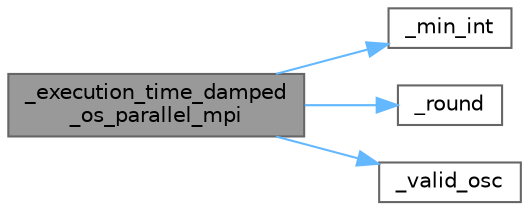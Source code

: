 digraph "_execution_time_damped_os_parallel_mpi"
{
 // LATEX_PDF_SIZE
  bgcolor="transparent";
  edge [fontname=Helvetica,fontsize=10,labelfontname=Helvetica,labelfontsize=10];
  node [fontname=Helvetica,fontsize=10,shape=box,height=0.2,width=0.4];
  rankdir="LR";
  Node1 [id="Node000001",label="_execution_time_damped\l_os_parallel_mpi",height=0.2,width=0.4,color="gray40", fillcolor="grey60", style="filled", fontcolor="black",tooltip=" "];
  Node1 -> Node2 [id="edge1_Node000001_Node000002",color="steelblue1",style="solid",tooltip=" "];
  Node2 [id="Node000002",label="_min_int",height=0.2,width=0.4,color="grey40", fillcolor="white", style="filled",URL="$utils_8c.html#a4d2ce11e76419bed045059fbf9113fea",tooltip=" "];
  Node1 -> Node3 [id="edge2_Node000001_Node000003",color="steelblue1",style="solid",tooltip=" "];
  Node3 [id="Node000003",label="_round",height=0.2,width=0.4,color="grey40", fillcolor="white", style="filled",URL="$utils_8c.html#ad976eead09c5a57066d65c7f8d81aff4",tooltip=" "];
  Node1 -> Node4 [id="edge3_Node000001_Node000004",color="steelblue1",style="solid",tooltip=" "];
  Node4 [id="Node000004",label="_valid_osc",height=0.2,width=0.4,color="grey40", fillcolor="white", style="filled",URL="$utils_8c.html#a3a8c7c54bec29f705c3548852c58fc05",tooltip=" "];
}
